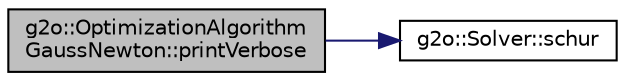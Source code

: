 digraph "g2o::OptimizationAlgorithmGaussNewton::printVerbose"
{
  edge [fontname="Helvetica",fontsize="10",labelfontname="Helvetica",labelfontsize="10"];
  node [fontname="Helvetica",fontsize="10",shape=record];
  rankdir="LR";
  Node2 [label="g2o::OptimizationAlgorithm\lGaussNewton::printVerbose",height=0.2,width=0.4,color="black", fillcolor="grey75", style="filled", fontcolor="black"];
  Node2 -> Node3 [color="midnightblue",fontsize="10",style="solid",fontname="Helvetica"];
  Node3 [label="g2o::Solver::schur",height=0.2,width=0.4,color="black", fillcolor="white", style="filled",URL="$classg2o_1_1_solver.html#acc8d6a8ae7847a157d4a2f44aea14c74",tooltip="should the solver perform the schur complement or not "];
}

